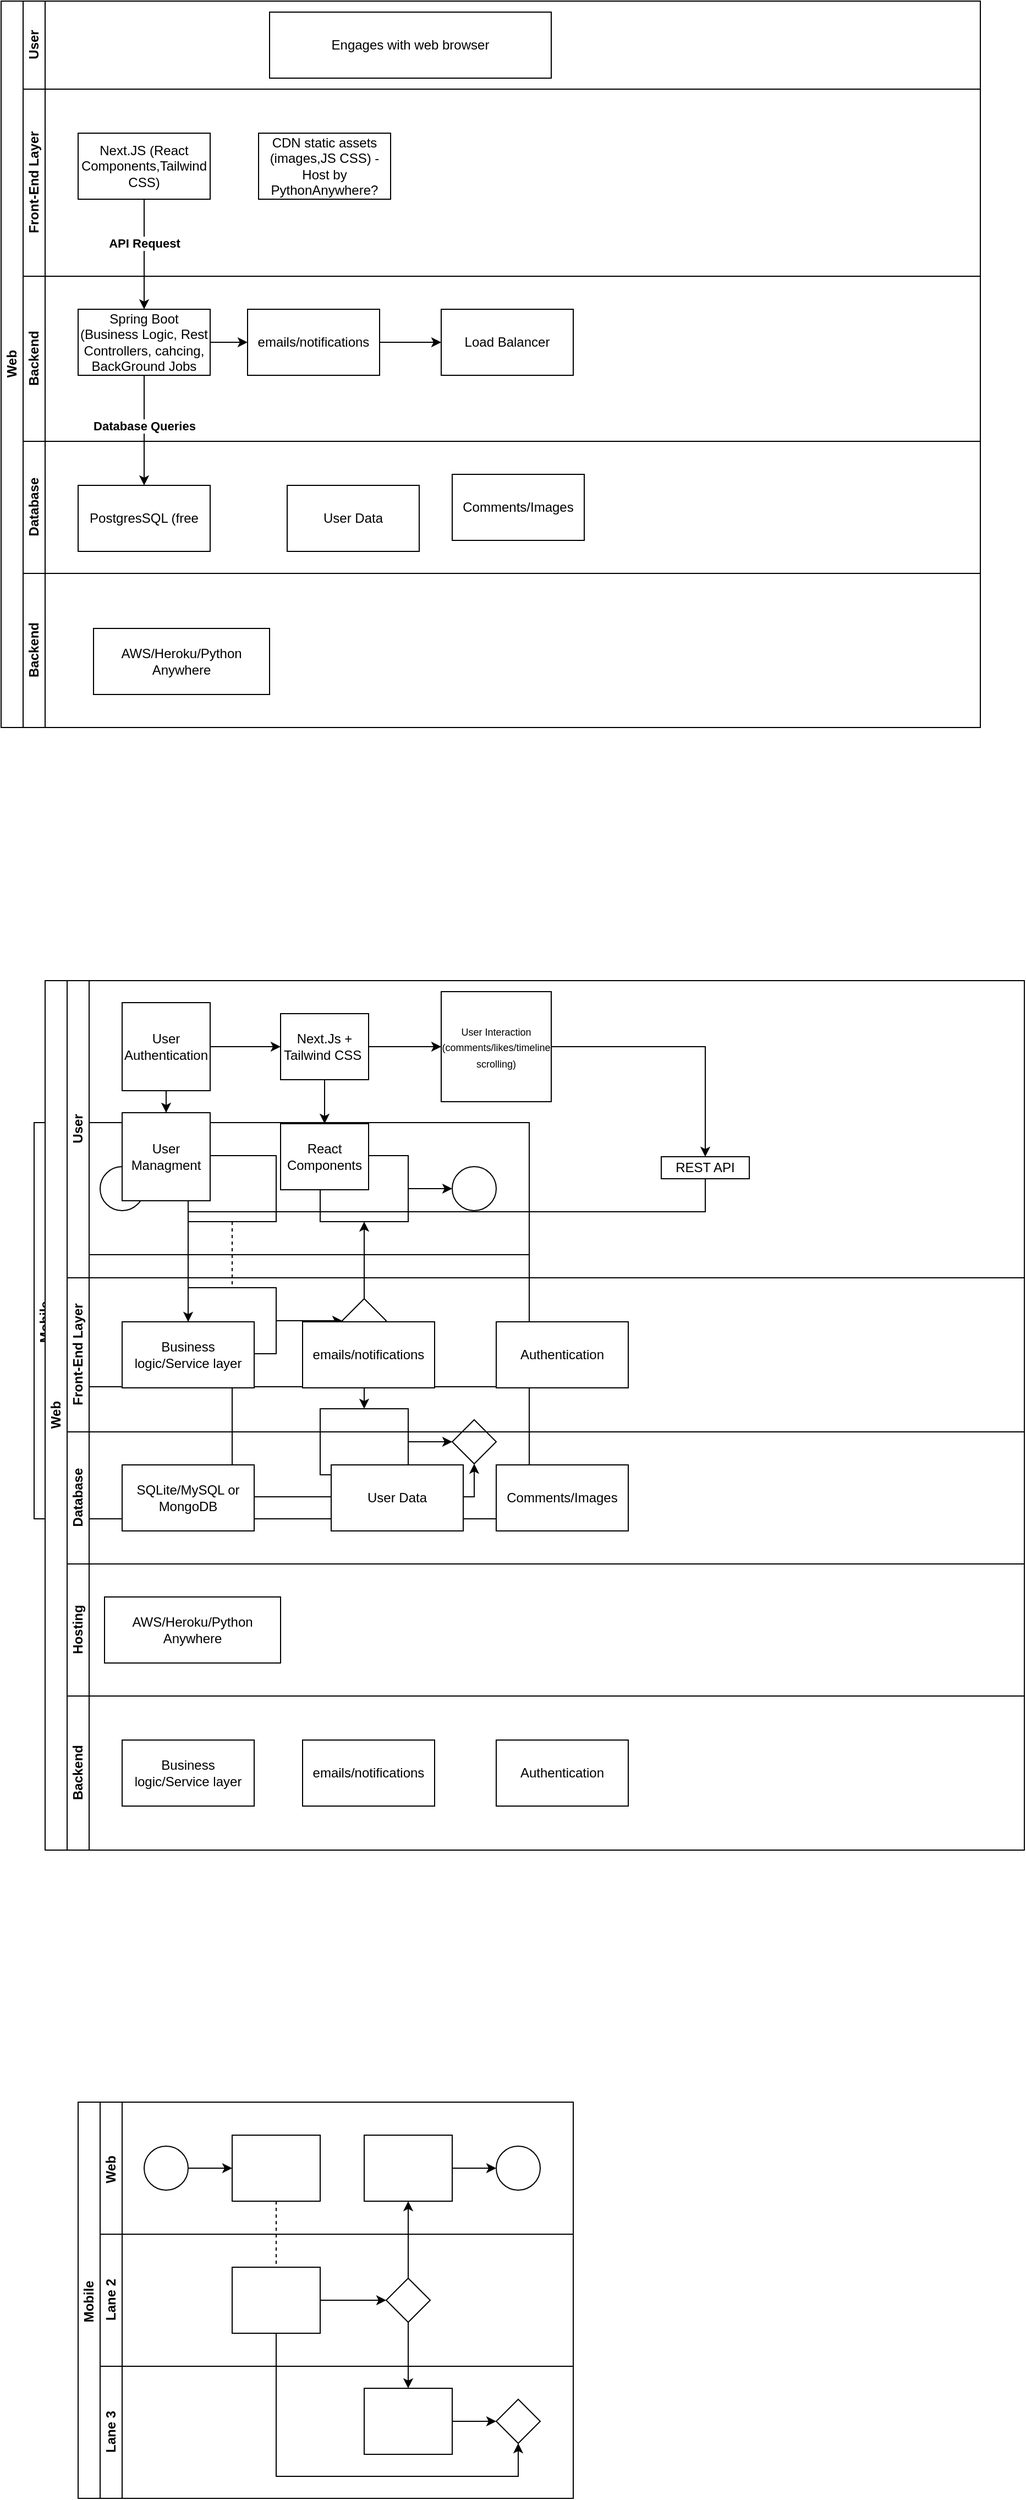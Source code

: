 <mxfile version="26.0.16">
  <diagram id="prtHgNgQTEPvFCAcTncT" name="Page-1">
    <mxGraphModel dx="1242" dy="1894" grid="1" gridSize="10" guides="1" tooltips="1" connect="1" arrows="1" fold="1" page="1" pageScale="1" pageWidth="827" pageHeight="1169" math="0" shadow="0">
      <root>
        <mxCell id="0" />
        <mxCell id="1" parent="0" />
        <mxCell id="dNxyNK7c78bLwvsdeMH5-19" value="Web" style="swimlane;html=1;childLayout=stackLayout;resizeParent=1;resizeParentMax=0;horizontal=0;startSize=20;horizontalStack=0;" parent="1" vertex="1">
          <mxGeometry x="70" y="-210" width="890" height="660" as="geometry" />
        </mxCell>
        <mxCell id="dNxyNK7c78bLwvsdeMH5-20" value="User" style="swimlane;html=1;startSize=20;horizontal=0;" parent="dNxyNK7c78bLwvsdeMH5-19" vertex="1">
          <mxGeometry x="20" width="870" height="80" as="geometry" />
        </mxCell>
        <mxCell id="PtO5hJ0NtHRoKQcWfarQ-48" value="" style="edgeStyle=orthogonalEdgeStyle;rounded=0;orthogonalLoop=1;jettySize=auto;html=1;" edge="1" parent="dNxyNK7c78bLwvsdeMH5-20" source="PtO5hJ0NtHRoKQcWfarQ-47">
          <mxGeometry relative="1" as="geometry">
            <mxPoint x="194" y="60" as="targetPoint" />
          </mxGeometry>
        </mxCell>
        <mxCell id="PtO5hJ0NtHRoKQcWfarQ-49" value="" style="edgeStyle=orthogonalEdgeStyle;rounded=0;orthogonalLoop=1;jettySize=auto;html=1;" edge="1" parent="dNxyNK7c78bLwvsdeMH5-20" target="PtO5hJ0NtHRoKQcWfarQ-44">
          <mxGeometry relative="1" as="geometry">
            <mxPoint x="90" y="100" as="sourcePoint" />
          </mxGeometry>
        </mxCell>
        <mxCell id="PtO5hJ0NtHRoKQcWfarQ-120" value="Engages with web browser" style="rounded=0;whiteSpace=wrap;html=1;" vertex="1" parent="dNxyNK7c78bLwvsdeMH5-20">
          <mxGeometry x="224" y="10" width="256" height="60" as="geometry" />
        </mxCell>
        <mxCell id="dNxyNK7c78bLwvsdeMH5-21" value="Front-End Layer" style="swimlane;html=1;startSize=20;horizontal=0;" parent="dNxyNK7c78bLwvsdeMH5-19" vertex="1">
          <mxGeometry x="20" y="80" width="870" height="170" as="geometry">
            <mxRectangle x="20" y="120" width="500" height="30" as="alternateBounds" />
          </mxGeometry>
        </mxCell>
        <mxCell id="PtO5hJ0NtHRoKQcWfarQ-30" value="Next.JS (React Components,Tailwind CSS)" style="rounded=0;whiteSpace=wrap;html=1;" vertex="1" parent="dNxyNK7c78bLwvsdeMH5-21">
          <mxGeometry x="50" y="40" width="120" height="60" as="geometry" />
        </mxCell>
        <mxCell id="PtO5hJ0NtHRoKQcWfarQ-38" value="CDN static assets (images,JS CSS) - Host by PythonAnywhere?" style="rounded=0;whiteSpace=wrap;html=1;" vertex="1" parent="dNxyNK7c78bLwvsdeMH5-21">
          <mxGeometry x="214" y="40" width="120" height="60" as="geometry" />
        </mxCell>
        <mxCell id="dNxyNK7c78bLwvsdeMH5-22" value="Backend" style="swimlane;html=1;startSize=20;horizontal=0;" parent="dNxyNK7c78bLwvsdeMH5-19" vertex="1">
          <mxGeometry x="20" y="250" width="870" height="150" as="geometry" />
        </mxCell>
        <mxCell id="PtO5hJ0NtHRoKQcWfarQ-129" value="" style="edgeStyle=orthogonalEdgeStyle;rounded=0;orthogonalLoop=1;jettySize=auto;html=1;" edge="1" parent="dNxyNK7c78bLwvsdeMH5-22" source="PtO5hJ0NtHRoKQcWfarQ-65" target="PtO5hJ0NtHRoKQcWfarQ-66">
          <mxGeometry relative="1" as="geometry" />
        </mxCell>
        <mxCell id="PtO5hJ0NtHRoKQcWfarQ-65" value="emails/notifications" style="rounded=0;whiteSpace=wrap;html=1;" vertex="1" parent="dNxyNK7c78bLwvsdeMH5-22">
          <mxGeometry x="204" y="30" width="120" height="60" as="geometry" />
        </mxCell>
        <mxCell id="PtO5hJ0NtHRoKQcWfarQ-128" value="" style="edgeStyle=orthogonalEdgeStyle;rounded=0;orthogonalLoop=1;jettySize=auto;html=1;" edge="1" parent="dNxyNK7c78bLwvsdeMH5-22" source="PtO5hJ0NtHRoKQcWfarQ-64" target="PtO5hJ0NtHRoKQcWfarQ-65">
          <mxGeometry relative="1" as="geometry" />
        </mxCell>
        <mxCell id="PtO5hJ0NtHRoKQcWfarQ-64" value="Spring Boot&lt;br&gt;(Business Logic, Rest Controllers, cahcing, BackGround Jobs" style="rounded=0;whiteSpace=wrap;html=1;" vertex="1" parent="dNxyNK7c78bLwvsdeMH5-22">
          <mxGeometry x="50" y="30" width="120" height="60" as="geometry" />
        </mxCell>
        <mxCell id="PtO5hJ0NtHRoKQcWfarQ-66" value="Load Balancer" style="rounded=0;whiteSpace=wrap;html=1;" vertex="1" parent="dNxyNK7c78bLwvsdeMH5-22">
          <mxGeometry x="380" y="30" width="120" height="60" as="geometry" />
        </mxCell>
        <mxCell id="PtO5hJ0NtHRoKQcWfarQ-33" value="Database" style="swimlane;html=1;startSize=20;horizontal=0;" vertex="1" parent="dNxyNK7c78bLwvsdeMH5-19">
          <mxGeometry x="20" y="400" width="870" height="120" as="geometry" />
        </mxCell>
        <mxCell id="PtO5hJ0NtHRoKQcWfarQ-57" value="PostgresSQL (free" style="rounded=0;whiteSpace=wrap;html=1;" vertex="1" parent="PtO5hJ0NtHRoKQcWfarQ-33">
          <mxGeometry x="50" y="40" width="120" height="60" as="geometry" />
        </mxCell>
        <mxCell id="PtO5hJ0NtHRoKQcWfarQ-58" value="User Data" style="rounded=0;whiteSpace=wrap;html=1;" vertex="1" parent="PtO5hJ0NtHRoKQcWfarQ-33">
          <mxGeometry x="240" y="40" width="120" height="60" as="geometry" />
        </mxCell>
        <mxCell id="PtO5hJ0NtHRoKQcWfarQ-59" value="Comments/Images" style="rounded=0;whiteSpace=wrap;html=1;" vertex="1" parent="PtO5hJ0NtHRoKQcWfarQ-33">
          <mxGeometry x="390" y="30" width="120" height="60" as="geometry" />
        </mxCell>
        <mxCell id="PtO5hJ0NtHRoKQcWfarQ-63" value="Backend" style="swimlane;html=1;startSize=20;horizontal=0;" vertex="1" parent="dNxyNK7c78bLwvsdeMH5-19">
          <mxGeometry x="20" y="520" width="870" height="140" as="geometry">
            <mxRectangle x="20" y="120" width="500" height="30" as="alternateBounds" />
          </mxGeometry>
        </mxCell>
        <mxCell id="PtO5hJ0NtHRoKQcWfarQ-35" value="AWS/Heroku/Python Anywhere" style="rounded=0;whiteSpace=wrap;html=1;fontFamily=Helvetica;fontSize=12;fontColor=#000000;align=center;" vertex="1" parent="PtO5hJ0NtHRoKQcWfarQ-63">
          <mxGeometry x="64" y="50" width="160" height="60" as="geometry" />
        </mxCell>
        <mxCell id="PtO5hJ0NtHRoKQcWfarQ-122" value="" style="endArrow=classic;html=1;rounded=0;exitX=0.5;exitY=1;exitDx=0;exitDy=0;" edge="1" parent="dNxyNK7c78bLwvsdeMH5-19" source="PtO5hJ0NtHRoKQcWfarQ-30" target="PtO5hJ0NtHRoKQcWfarQ-64">
          <mxGeometry relative="1" as="geometry">
            <mxPoint x="420" y="180" as="sourcePoint" />
            <mxPoint x="520" y="180" as="targetPoint" />
          </mxGeometry>
        </mxCell>
        <mxCell id="PtO5hJ0NtHRoKQcWfarQ-124" value="&lt;b&gt;API Request&lt;/b&gt;" style="edgeLabel;html=1;align=center;verticalAlign=middle;resizable=0;points=[];" vertex="1" connectable="0" parent="PtO5hJ0NtHRoKQcWfarQ-122">
          <mxGeometry x="0.12" relative="1" as="geometry">
            <mxPoint y="-16" as="offset" />
          </mxGeometry>
        </mxCell>
        <mxCell id="PtO5hJ0NtHRoKQcWfarQ-131" value="" style="endArrow=classic;html=1;rounded=0;exitX=0.5;exitY=1;exitDx=0;exitDy=0;" edge="1" parent="dNxyNK7c78bLwvsdeMH5-19" source="PtO5hJ0NtHRoKQcWfarQ-64" target="PtO5hJ0NtHRoKQcWfarQ-57">
          <mxGeometry relative="1" as="geometry">
            <mxPoint x="350" y="370" as="sourcePoint" />
            <mxPoint x="450" y="370" as="targetPoint" />
          </mxGeometry>
        </mxCell>
        <mxCell id="PtO5hJ0NtHRoKQcWfarQ-133" value="Database Queries" style="edgeLabel;html=1;align=center;verticalAlign=middle;resizable=0;points=[];fontStyle=1" vertex="1" connectable="0" parent="PtO5hJ0NtHRoKQcWfarQ-131">
          <mxGeometry x="0.029" y="2" relative="1" as="geometry">
            <mxPoint x="-2" y="-6" as="offset" />
          </mxGeometry>
        </mxCell>
        <mxCell id="PtO5hJ0NtHRoKQcWfarQ-1" value="Mobile&amp;nbsp;" style="swimlane;html=1;childLayout=stackLayout;resizeParent=1;resizeParentMax=0;horizontal=0;startSize=20;horizontalStack=0;" vertex="1" parent="1">
          <mxGeometry x="100" y="809" width="450" height="360" as="geometry" />
        </mxCell>
        <mxCell id="PtO5hJ0NtHRoKQcWfarQ-2" value="" style="edgeStyle=orthogonalEdgeStyle;rounded=0;orthogonalLoop=1;jettySize=auto;html=1;dashed=1;endArrow=none;endFill=0;" edge="1" parent="PtO5hJ0NtHRoKQcWfarQ-1" source="PtO5hJ0NtHRoKQcWfarQ-9" target="PtO5hJ0NtHRoKQcWfarQ-15">
          <mxGeometry relative="1" as="geometry" />
        </mxCell>
        <mxCell id="PtO5hJ0NtHRoKQcWfarQ-3" style="edgeStyle=orthogonalEdgeStyle;rounded=0;orthogonalLoop=1;jettySize=auto;html=1;endArrow=classic;endFill=1;" edge="1" parent="PtO5hJ0NtHRoKQcWfarQ-1" source="PtO5hJ0NtHRoKQcWfarQ-16" target="PtO5hJ0NtHRoKQcWfarQ-11">
          <mxGeometry relative="1" as="geometry" />
        </mxCell>
        <mxCell id="PtO5hJ0NtHRoKQcWfarQ-4" style="edgeStyle=orthogonalEdgeStyle;rounded=0;orthogonalLoop=1;jettySize=auto;html=1;endArrow=classic;endFill=1;" edge="1" parent="PtO5hJ0NtHRoKQcWfarQ-1" source="PtO5hJ0NtHRoKQcWfarQ-16" target="PtO5hJ0NtHRoKQcWfarQ-19">
          <mxGeometry relative="1" as="geometry" />
        </mxCell>
        <mxCell id="PtO5hJ0NtHRoKQcWfarQ-5" style="edgeStyle=orthogonalEdgeStyle;rounded=0;orthogonalLoop=1;jettySize=auto;html=1;endArrow=classic;endFill=1;" edge="1" parent="PtO5hJ0NtHRoKQcWfarQ-1" source="PtO5hJ0NtHRoKQcWfarQ-15" target="PtO5hJ0NtHRoKQcWfarQ-20">
          <mxGeometry relative="1" as="geometry">
            <Array as="points">
              <mxPoint x="180" y="340" />
              <mxPoint x="400" y="340" />
            </Array>
          </mxGeometry>
        </mxCell>
        <mxCell id="PtO5hJ0NtHRoKQcWfarQ-6" value="Web&amp;nbsp;" style="swimlane;html=1;startSize=20;horizontal=0;" vertex="1" parent="PtO5hJ0NtHRoKQcWfarQ-1">
          <mxGeometry x="20" width="430" height="120" as="geometry" />
        </mxCell>
        <mxCell id="PtO5hJ0NtHRoKQcWfarQ-7" value="" style="edgeStyle=orthogonalEdgeStyle;rounded=0;orthogonalLoop=1;jettySize=auto;html=1;" edge="1" parent="PtO5hJ0NtHRoKQcWfarQ-6" source="PtO5hJ0NtHRoKQcWfarQ-8" target="PtO5hJ0NtHRoKQcWfarQ-9">
          <mxGeometry relative="1" as="geometry" />
        </mxCell>
        <mxCell id="PtO5hJ0NtHRoKQcWfarQ-8" value="" style="ellipse;whiteSpace=wrap;html=1;" vertex="1" parent="PtO5hJ0NtHRoKQcWfarQ-6">
          <mxGeometry x="40" y="40" width="40" height="40" as="geometry" />
        </mxCell>
        <mxCell id="PtO5hJ0NtHRoKQcWfarQ-9" value="" style="rounded=0;whiteSpace=wrap;html=1;fontFamily=Helvetica;fontSize=12;fontColor=#000000;align=center;" vertex="1" parent="PtO5hJ0NtHRoKQcWfarQ-6">
          <mxGeometry x="120" y="30" width="80" height="60" as="geometry" />
        </mxCell>
        <mxCell id="PtO5hJ0NtHRoKQcWfarQ-10" value="" style="edgeStyle=orthogonalEdgeStyle;rounded=0;orthogonalLoop=1;jettySize=auto;html=1;endArrow=classic;endFill=1;" edge="1" parent="PtO5hJ0NtHRoKQcWfarQ-6" source="PtO5hJ0NtHRoKQcWfarQ-11" target="PtO5hJ0NtHRoKQcWfarQ-12">
          <mxGeometry relative="1" as="geometry" />
        </mxCell>
        <mxCell id="PtO5hJ0NtHRoKQcWfarQ-11" value="" style="rounded=0;whiteSpace=wrap;html=1;fontFamily=Helvetica;fontSize=12;fontColor=#000000;align=center;" vertex="1" parent="PtO5hJ0NtHRoKQcWfarQ-6">
          <mxGeometry x="240" y="30" width="80" height="60" as="geometry" />
        </mxCell>
        <mxCell id="PtO5hJ0NtHRoKQcWfarQ-12" value="" style="ellipse;whiteSpace=wrap;html=1;" vertex="1" parent="PtO5hJ0NtHRoKQcWfarQ-6">
          <mxGeometry x="360" y="40" width="40" height="40" as="geometry" />
        </mxCell>
        <mxCell id="PtO5hJ0NtHRoKQcWfarQ-13" value="Lane 2" style="swimlane;html=1;startSize=20;horizontal=0;" vertex="1" parent="PtO5hJ0NtHRoKQcWfarQ-1">
          <mxGeometry x="20" y="120" width="430" height="120" as="geometry" />
        </mxCell>
        <mxCell id="PtO5hJ0NtHRoKQcWfarQ-14" value="" style="edgeStyle=orthogonalEdgeStyle;rounded=0;orthogonalLoop=1;jettySize=auto;html=1;endArrow=classic;endFill=1;" edge="1" parent="PtO5hJ0NtHRoKQcWfarQ-13" source="PtO5hJ0NtHRoKQcWfarQ-15" target="PtO5hJ0NtHRoKQcWfarQ-16">
          <mxGeometry relative="1" as="geometry" />
        </mxCell>
        <mxCell id="PtO5hJ0NtHRoKQcWfarQ-15" value="" style="rounded=0;whiteSpace=wrap;html=1;fontFamily=Helvetica;fontSize=12;fontColor=#000000;align=center;" vertex="1" parent="PtO5hJ0NtHRoKQcWfarQ-13">
          <mxGeometry x="120" y="30" width="80" height="60" as="geometry" />
        </mxCell>
        <mxCell id="PtO5hJ0NtHRoKQcWfarQ-16" value="" style="rhombus;whiteSpace=wrap;html=1;fontFamily=Helvetica;fontSize=12;fontColor=#000000;align=center;" vertex="1" parent="PtO5hJ0NtHRoKQcWfarQ-13">
          <mxGeometry x="260" y="40" width="40" height="40" as="geometry" />
        </mxCell>
        <mxCell id="PtO5hJ0NtHRoKQcWfarQ-17" value="Lane 3" style="swimlane;html=1;startSize=20;horizontal=0;" vertex="1" parent="PtO5hJ0NtHRoKQcWfarQ-1">
          <mxGeometry x="20" y="240" width="430" height="120" as="geometry" />
        </mxCell>
        <mxCell id="PtO5hJ0NtHRoKQcWfarQ-18" value="" style="edgeStyle=orthogonalEdgeStyle;rounded=0;orthogonalLoop=1;jettySize=auto;html=1;endArrow=classic;endFill=1;" edge="1" parent="PtO5hJ0NtHRoKQcWfarQ-17" source="PtO5hJ0NtHRoKQcWfarQ-19" target="PtO5hJ0NtHRoKQcWfarQ-20">
          <mxGeometry relative="1" as="geometry" />
        </mxCell>
        <mxCell id="PtO5hJ0NtHRoKQcWfarQ-19" value="" style="rounded=0;whiteSpace=wrap;html=1;fontFamily=Helvetica;fontSize=12;fontColor=#000000;align=center;" vertex="1" parent="PtO5hJ0NtHRoKQcWfarQ-17">
          <mxGeometry x="240" y="20" width="80" height="60" as="geometry" />
        </mxCell>
        <mxCell id="PtO5hJ0NtHRoKQcWfarQ-20" value="" style="rhombus;whiteSpace=wrap;html=1;fontFamily=Helvetica;fontSize=12;fontColor=#000000;align=center;" vertex="1" parent="PtO5hJ0NtHRoKQcWfarQ-17">
          <mxGeometry x="360" y="30" width="40" height="40" as="geometry" />
        </mxCell>
        <mxCell id="PtO5hJ0NtHRoKQcWfarQ-67" value="Web" style="swimlane;html=1;childLayout=stackLayout;resizeParent=1;resizeParentMax=0;horizontal=0;startSize=20;horizontalStack=0;" vertex="1" parent="1">
          <mxGeometry x="110" y="680" width="890" height="790" as="geometry" />
        </mxCell>
        <mxCell id="PtO5hJ0NtHRoKQcWfarQ-68" value="User" style="swimlane;html=1;startSize=20;horizontal=0;" vertex="1" parent="PtO5hJ0NtHRoKQcWfarQ-67">
          <mxGeometry x="20" width="870" height="270" as="geometry" />
        </mxCell>
        <mxCell id="PtO5hJ0NtHRoKQcWfarQ-69" value="" style="edgeStyle=orthogonalEdgeStyle;rounded=0;orthogonalLoop=1;jettySize=auto;html=1;" edge="1" parent="PtO5hJ0NtHRoKQcWfarQ-68" source="PtO5hJ0NtHRoKQcWfarQ-71" target="PtO5hJ0NtHRoKQcWfarQ-73">
          <mxGeometry relative="1" as="geometry">
            <mxPoint x="350" y="60" as="targetPoint" />
          </mxGeometry>
        </mxCell>
        <mxCell id="PtO5hJ0NtHRoKQcWfarQ-70" value="" style="edgeStyle=orthogonalEdgeStyle;rounded=0;orthogonalLoop=1;jettySize=auto;html=1;" edge="1" parent="PtO5hJ0NtHRoKQcWfarQ-68" source="PtO5hJ0NtHRoKQcWfarQ-71" target="PtO5hJ0NtHRoKQcWfarQ-79">
          <mxGeometry relative="1" as="geometry" />
        </mxCell>
        <mxCell id="PtO5hJ0NtHRoKQcWfarQ-71" value="Next.Js + Tailwind CSS&amp;nbsp;" style="rounded=0;whiteSpace=wrap;html=1;fontFamily=Helvetica;fontSize=12;fontColor=#000000;align=center;" vertex="1" parent="PtO5hJ0NtHRoKQcWfarQ-68">
          <mxGeometry x="194" y="30" width="80" height="60" as="geometry" />
        </mxCell>
        <mxCell id="PtO5hJ0NtHRoKQcWfarQ-72" value="" style="edgeStyle=orthogonalEdgeStyle;rounded=0;orthogonalLoop=1;jettySize=auto;html=1;" edge="1" parent="PtO5hJ0NtHRoKQcWfarQ-68" source="PtO5hJ0NtHRoKQcWfarQ-73" target="PtO5hJ0NtHRoKQcWfarQ-78">
          <mxGeometry relative="1" as="geometry" />
        </mxCell>
        <mxCell id="PtO5hJ0NtHRoKQcWfarQ-73" value="&lt;p&gt;&lt;font style=&quot;font-size: 9px;&quot;&gt;User Interaction (comments/likes/timeline scrolling)&lt;/font&gt;&lt;/p&gt;" style="whiteSpace=wrap;html=1;aspect=fixed;" vertex="1" parent="PtO5hJ0NtHRoKQcWfarQ-68">
          <mxGeometry x="340" y="10" width="100" height="100" as="geometry" />
        </mxCell>
        <mxCell id="PtO5hJ0NtHRoKQcWfarQ-74" value="User Managment" style="whiteSpace=wrap;html=1;aspect=fixed;" vertex="1" parent="PtO5hJ0NtHRoKQcWfarQ-68">
          <mxGeometry x="50" y="120" width="80" height="80" as="geometry" />
        </mxCell>
        <mxCell id="PtO5hJ0NtHRoKQcWfarQ-75" value="" style="edgeStyle=orthogonalEdgeStyle;rounded=0;orthogonalLoop=1;jettySize=auto;html=1;" edge="1" parent="PtO5hJ0NtHRoKQcWfarQ-68" source="PtO5hJ0NtHRoKQcWfarQ-77" target="PtO5hJ0NtHRoKQcWfarQ-71">
          <mxGeometry relative="1" as="geometry" />
        </mxCell>
        <mxCell id="PtO5hJ0NtHRoKQcWfarQ-76" value="" style="edgeStyle=orthogonalEdgeStyle;rounded=0;orthogonalLoop=1;jettySize=auto;html=1;" edge="1" parent="PtO5hJ0NtHRoKQcWfarQ-68" source="PtO5hJ0NtHRoKQcWfarQ-77" target="PtO5hJ0NtHRoKQcWfarQ-74">
          <mxGeometry relative="1" as="geometry" />
        </mxCell>
        <mxCell id="PtO5hJ0NtHRoKQcWfarQ-77" value="User Authentication" style="whiteSpace=wrap;html=1;aspect=fixed;" vertex="1" parent="PtO5hJ0NtHRoKQcWfarQ-68">
          <mxGeometry x="50" y="20" width="80" height="80" as="geometry" />
        </mxCell>
        <mxCell id="PtO5hJ0NtHRoKQcWfarQ-78" value="REST API" style="rounded=0;whiteSpace=wrap;html=1;fontFamily=Helvetica;fontSize=12;fontColor=#000000;align=center;" vertex="1" parent="PtO5hJ0NtHRoKQcWfarQ-68">
          <mxGeometry x="540" y="160" width="80" height="20" as="geometry" />
        </mxCell>
        <mxCell id="PtO5hJ0NtHRoKQcWfarQ-79" value="React Components" style="rounded=0;whiteSpace=wrap;html=1;fontFamily=Helvetica;fontSize=12;fontColor=#000000;align=center;" vertex="1" parent="PtO5hJ0NtHRoKQcWfarQ-68">
          <mxGeometry x="194" y="130" width="80" height="60" as="geometry" />
        </mxCell>
        <mxCell id="PtO5hJ0NtHRoKQcWfarQ-80" value="Front-End Layer" style="swimlane;html=1;startSize=20;horizontal=0;" vertex="1" parent="PtO5hJ0NtHRoKQcWfarQ-67">
          <mxGeometry x="20" y="270" width="870" height="140" as="geometry">
            <mxRectangle x="20" y="120" width="500" height="30" as="alternateBounds" />
          </mxGeometry>
        </mxCell>
        <mxCell id="PtO5hJ0NtHRoKQcWfarQ-81" value="Business logic/Service layer" style="rounded=0;whiteSpace=wrap;html=1;" vertex="1" parent="PtO5hJ0NtHRoKQcWfarQ-80">
          <mxGeometry x="50" y="40" width="120" height="60" as="geometry" />
        </mxCell>
        <mxCell id="PtO5hJ0NtHRoKQcWfarQ-82" value="emails/notifications" style="rounded=0;whiteSpace=wrap;html=1;" vertex="1" parent="PtO5hJ0NtHRoKQcWfarQ-80">
          <mxGeometry x="214" y="40" width="120" height="60" as="geometry" />
        </mxCell>
        <mxCell id="PtO5hJ0NtHRoKQcWfarQ-83" value="Authentication" style="rounded=0;whiteSpace=wrap;html=1;" vertex="1" parent="PtO5hJ0NtHRoKQcWfarQ-80">
          <mxGeometry x="390" y="40" width="120" height="60" as="geometry" />
        </mxCell>
        <mxCell id="PtO5hJ0NtHRoKQcWfarQ-84" value="Database" style="swimlane;html=1;startSize=20;horizontal=0;" vertex="1" parent="PtO5hJ0NtHRoKQcWfarQ-67">
          <mxGeometry x="20" y="410" width="870" height="120" as="geometry" />
        </mxCell>
        <mxCell id="PtO5hJ0NtHRoKQcWfarQ-85" value="SQLite/MySQL or MongoDB" style="rounded=0;whiteSpace=wrap;html=1;" vertex="1" parent="PtO5hJ0NtHRoKQcWfarQ-84">
          <mxGeometry x="50" y="30" width="120" height="60" as="geometry" />
        </mxCell>
        <mxCell id="PtO5hJ0NtHRoKQcWfarQ-86" value="User Data" style="rounded=0;whiteSpace=wrap;html=1;" vertex="1" parent="PtO5hJ0NtHRoKQcWfarQ-84">
          <mxGeometry x="240" y="30" width="120" height="60" as="geometry" />
        </mxCell>
        <mxCell id="PtO5hJ0NtHRoKQcWfarQ-87" value="Comments/Images" style="rounded=0;whiteSpace=wrap;html=1;" vertex="1" parent="PtO5hJ0NtHRoKQcWfarQ-84">
          <mxGeometry x="390" y="30" width="120" height="60" as="geometry" />
        </mxCell>
        <mxCell id="PtO5hJ0NtHRoKQcWfarQ-88" value="Hosting" style="swimlane;html=1;startSize=20;horizontal=0;" vertex="1" parent="PtO5hJ0NtHRoKQcWfarQ-67">
          <mxGeometry x="20" y="530" width="870" height="120" as="geometry" />
        </mxCell>
        <mxCell id="PtO5hJ0NtHRoKQcWfarQ-89" value="AWS/Heroku/Python Anywhere" style="rounded=0;whiteSpace=wrap;html=1;fontFamily=Helvetica;fontSize=12;fontColor=#000000;align=center;" vertex="1" parent="PtO5hJ0NtHRoKQcWfarQ-88">
          <mxGeometry x="34" y="30" width="160" height="60" as="geometry" />
        </mxCell>
        <mxCell id="PtO5hJ0NtHRoKQcWfarQ-90" value="" style="endArrow=classic;html=1;rounded=0;entryX=0.5;entryY=0;entryDx=0;entryDy=0;exitX=0.5;exitY=1;exitDx=0;exitDy=0;" edge="1" parent="PtO5hJ0NtHRoKQcWfarQ-67" source="PtO5hJ0NtHRoKQcWfarQ-78" target="PtO5hJ0NtHRoKQcWfarQ-81">
          <mxGeometry width="50" height="50" relative="1" as="geometry">
            <mxPoint x="600" y="210" as="sourcePoint" />
            <mxPoint x="530" y="170" as="targetPoint" />
            <Array as="points">
              <mxPoint x="600" y="210" />
              <mxPoint x="340" y="210" />
              <mxPoint x="130" y="210" />
            </Array>
          </mxGeometry>
        </mxCell>
        <mxCell id="PtO5hJ0NtHRoKQcWfarQ-91" value="Backend" style="swimlane;html=1;startSize=20;horizontal=0;" vertex="1" parent="PtO5hJ0NtHRoKQcWfarQ-67">
          <mxGeometry x="20" y="650" width="870" height="140" as="geometry">
            <mxRectangle x="20" y="120" width="500" height="30" as="alternateBounds" />
          </mxGeometry>
        </mxCell>
        <mxCell id="PtO5hJ0NtHRoKQcWfarQ-92" value="Business logic/Service layer" style="rounded=0;whiteSpace=wrap;html=1;" vertex="1" parent="PtO5hJ0NtHRoKQcWfarQ-91">
          <mxGeometry x="50" y="40" width="120" height="60" as="geometry" />
        </mxCell>
        <mxCell id="PtO5hJ0NtHRoKQcWfarQ-93" value="emails/notifications" style="rounded=0;whiteSpace=wrap;html=1;" vertex="1" parent="PtO5hJ0NtHRoKQcWfarQ-91">
          <mxGeometry x="214" y="40" width="120" height="60" as="geometry" />
        </mxCell>
        <mxCell id="PtO5hJ0NtHRoKQcWfarQ-94" value="Authentication" style="rounded=0;whiteSpace=wrap;html=1;" vertex="1" parent="PtO5hJ0NtHRoKQcWfarQ-91">
          <mxGeometry x="390" y="40" width="120" height="60" as="geometry" />
        </mxCell>
        <mxCell id="PtO5hJ0NtHRoKQcWfarQ-95" value="Mobile&amp;nbsp;" style="swimlane;html=1;childLayout=stackLayout;resizeParent=1;resizeParentMax=0;horizontal=0;startSize=20;horizontalStack=0;" vertex="1" parent="1">
          <mxGeometry x="140" y="1699" width="450" height="360" as="geometry" />
        </mxCell>
        <mxCell id="PtO5hJ0NtHRoKQcWfarQ-96" value="" style="edgeStyle=orthogonalEdgeStyle;rounded=0;orthogonalLoop=1;jettySize=auto;html=1;dashed=1;endArrow=none;endFill=0;" edge="1" parent="PtO5hJ0NtHRoKQcWfarQ-95" source="PtO5hJ0NtHRoKQcWfarQ-103" target="PtO5hJ0NtHRoKQcWfarQ-109">
          <mxGeometry relative="1" as="geometry" />
        </mxCell>
        <mxCell id="PtO5hJ0NtHRoKQcWfarQ-97" style="edgeStyle=orthogonalEdgeStyle;rounded=0;orthogonalLoop=1;jettySize=auto;html=1;endArrow=classic;endFill=1;" edge="1" parent="PtO5hJ0NtHRoKQcWfarQ-95" source="PtO5hJ0NtHRoKQcWfarQ-110" target="PtO5hJ0NtHRoKQcWfarQ-105">
          <mxGeometry relative="1" as="geometry" />
        </mxCell>
        <mxCell id="PtO5hJ0NtHRoKQcWfarQ-98" style="edgeStyle=orthogonalEdgeStyle;rounded=0;orthogonalLoop=1;jettySize=auto;html=1;endArrow=classic;endFill=1;" edge="1" parent="PtO5hJ0NtHRoKQcWfarQ-95" source="PtO5hJ0NtHRoKQcWfarQ-110" target="PtO5hJ0NtHRoKQcWfarQ-113">
          <mxGeometry relative="1" as="geometry" />
        </mxCell>
        <mxCell id="PtO5hJ0NtHRoKQcWfarQ-99" style="edgeStyle=orthogonalEdgeStyle;rounded=0;orthogonalLoop=1;jettySize=auto;html=1;endArrow=classic;endFill=1;" edge="1" parent="PtO5hJ0NtHRoKQcWfarQ-95" source="PtO5hJ0NtHRoKQcWfarQ-109" target="PtO5hJ0NtHRoKQcWfarQ-114">
          <mxGeometry relative="1" as="geometry">
            <Array as="points">
              <mxPoint x="180" y="340" />
              <mxPoint x="400" y="340" />
            </Array>
          </mxGeometry>
        </mxCell>
        <mxCell id="PtO5hJ0NtHRoKQcWfarQ-100" value="Web&amp;nbsp;" style="swimlane;html=1;startSize=20;horizontal=0;" vertex="1" parent="PtO5hJ0NtHRoKQcWfarQ-95">
          <mxGeometry x="20" width="430" height="120" as="geometry" />
        </mxCell>
        <mxCell id="PtO5hJ0NtHRoKQcWfarQ-101" value="" style="edgeStyle=orthogonalEdgeStyle;rounded=0;orthogonalLoop=1;jettySize=auto;html=1;" edge="1" parent="PtO5hJ0NtHRoKQcWfarQ-100" source="PtO5hJ0NtHRoKQcWfarQ-102" target="PtO5hJ0NtHRoKQcWfarQ-103">
          <mxGeometry relative="1" as="geometry" />
        </mxCell>
        <mxCell id="PtO5hJ0NtHRoKQcWfarQ-102" value="" style="ellipse;whiteSpace=wrap;html=1;" vertex="1" parent="PtO5hJ0NtHRoKQcWfarQ-100">
          <mxGeometry x="40" y="40" width="40" height="40" as="geometry" />
        </mxCell>
        <mxCell id="PtO5hJ0NtHRoKQcWfarQ-103" value="" style="rounded=0;whiteSpace=wrap;html=1;fontFamily=Helvetica;fontSize=12;fontColor=#000000;align=center;" vertex="1" parent="PtO5hJ0NtHRoKQcWfarQ-100">
          <mxGeometry x="120" y="30" width="80" height="60" as="geometry" />
        </mxCell>
        <mxCell id="PtO5hJ0NtHRoKQcWfarQ-104" value="" style="edgeStyle=orthogonalEdgeStyle;rounded=0;orthogonalLoop=1;jettySize=auto;html=1;endArrow=classic;endFill=1;" edge="1" parent="PtO5hJ0NtHRoKQcWfarQ-100" source="PtO5hJ0NtHRoKQcWfarQ-105" target="PtO5hJ0NtHRoKQcWfarQ-106">
          <mxGeometry relative="1" as="geometry" />
        </mxCell>
        <mxCell id="PtO5hJ0NtHRoKQcWfarQ-105" value="" style="rounded=0;whiteSpace=wrap;html=1;fontFamily=Helvetica;fontSize=12;fontColor=#000000;align=center;" vertex="1" parent="PtO5hJ0NtHRoKQcWfarQ-100">
          <mxGeometry x="240" y="30" width="80" height="60" as="geometry" />
        </mxCell>
        <mxCell id="PtO5hJ0NtHRoKQcWfarQ-106" value="" style="ellipse;whiteSpace=wrap;html=1;" vertex="1" parent="PtO5hJ0NtHRoKQcWfarQ-100">
          <mxGeometry x="360" y="40" width="40" height="40" as="geometry" />
        </mxCell>
        <mxCell id="PtO5hJ0NtHRoKQcWfarQ-107" value="Lane 2" style="swimlane;html=1;startSize=20;horizontal=0;" vertex="1" parent="PtO5hJ0NtHRoKQcWfarQ-95">
          <mxGeometry x="20" y="120" width="430" height="120" as="geometry" />
        </mxCell>
        <mxCell id="PtO5hJ0NtHRoKQcWfarQ-108" value="" style="edgeStyle=orthogonalEdgeStyle;rounded=0;orthogonalLoop=1;jettySize=auto;html=1;endArrow=classic;endFill=1;" edge="1" parent="PtO5hJ0NtHRoKQcWfarQ-107" source="PtO5hJ0NtHRoKQcWfarQ-109" target="PtO5hJ0NtHRoKQcWfarQ-110">
          <mxGeometry relative="1" as="geometry" />
        </mxCell>
        <mxCell id="PtO5hJ0NtHRoKQcWfarQ-109" value="" style="rounded=0;whiteSpace=wrap;html=1;fontFamily=Helvetica;fontSize=12;fontColor=#000000;align=center;" vertex="1" parent="PtO5hJ0NtHRoKQcWfarQ-107">
          <mxGeometry x="120" y="30" width="80" height="60" as="geometry" />
        </mxCell>
        <mxCell id="PtO5hJ0NtHRoKQcWfarQ-110" value="" style="rhombus;whiteSpace=wrap;html=1;fontFamily=Helvetica;fontSize=12;fontColor=#000000;align=center;" vertex="1" parent="PtO5hJ0NtHRoKQcWfarQ-107">
          <mxGeometry x="260" y="40" width="40" height="40" as="geometry" />
        </mxCell>
        <mxCell id="PtO5hJ0NtHRoKQcWfarQ-111" value="Lane 3" style="swimlane;html=1;startSize=20;horizontal=0;" vertex="1" parent="PtO5hJ0NtHRoKQcWfarQ-95">
          <mxGeometry x="20" y="240" width="430" height="120" as="geometry" />
        </mxCell>
        <mxCell id="PtO5hJ0NtHRoKQcWfarQ-112" value="" style="edgeStyle=orthogonalEdgeStyle;rounded=0;orthogonalLoop=1;jettySize=auto;html=1;endArrow=classic;endFill=1;" edge="1" parent="PtO5hJ0NtHRoKQcWfarQ-111" source="PtO5hJ0NtHRoKQcWfarQ-113" target="PtO5hJ0NtHRoKQcWfarQ-114">
          <mxGeometry relative="1" as="geometry" />
        </mxCell>
        <mxCell id="PtO5hJ0NtHRoKQcWfarQ-113" value="" style="rounded=0;whiteSpace=wrap;html=1;fontFamily=Helvetica;fontSize=12;fontColor=#000000;align=center;" vertex="1" parent="PtO5hJ0NtHRoKQcWfarQ-111">
          <mxGeometry x="240" y="20" width="80" height="60" as="geometry" />
        </mxCell>
        <mxCell id="PtO5hJ0NtHRoKQcWfarQ-114" value="" style="rhombus;whiteSpace=wrap;html=1;fontFamily=Helvetica;fontSize=12;fontColor=#000000;align=center;" vertex="1" parent="PtO5hJ0NtHRoKQcWfarQ-111">
          <mxGeometry x="360" y="30" width="40" height="40" as="geometry" />
        </mxCell>
        <mxCell id="PtO5hJ0NtHRoKQcWfarQ-116" value="" style="edgeStyle=orthogonalEdgeStyle;rounded=0;orthogonalLoop=1;jettySize=auto;html=1;" edge="1" parent="1" source="PtO5hJ0NtHRoKQcWfarQ-32">
          <mxGeometry relative="1" as="geometry">
            <mxPoint x="350" y="-150" as="targetPoint" />
          </mxGeometry>
        </mxCell>
        <mxCell id="PtO5hJ0NtHRoKQcWfarQ-118" value="" style="edgeStyle=orthogonalEdgeStyle;rounded=0;orthogonalLoop=1;jettySize=auto;html=1;" edge="1" parent="1" source="dNxyNK7c78bLwvsdeMH5-24">
          <mxGeometry relative="1" as="geometry">
            <mxPoint x="324" y="-40" as="targetPoint" />
          </mxGeometry>
        </mxCell>
      </root>
    </mxGraphModel>
  </diagram>
</mxfile>
